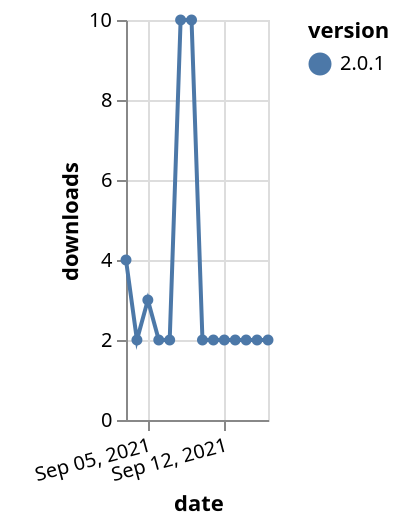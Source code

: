 {"$schema": "https://vega.github.io/schema/vega-lite/v5.json", "description": "A simple bar chart with embedded data.", "data": {"values": [{"date": "2021-09-03", "total": 4628, "delta": 4, "version": "2.0.1"}, {"date": "2021-09-04", "total": 4630, "delta": 2, "version": "2.0.1"}, {"date": "2021-09-05", "total": 4633, "delta": 3, "version": "2.0.1"}, {"date": "2021-09-06", "total": 4635, "delta": 2, "version": "2.0.1"}, {"date": "2021-09-07", "total": 4637, "delta": 2, "version": "2.0.1"}, {"date": "2021-09-08", "total": 4647, "delta": 10, "version": "2.0.1"}, {"date": "2021-09-09", "total": 4657, "delta": 10, "version": "2.0.1"}, {"date": "2021-09-10", "total": 4659, "delta": 2, "version": "2.0.1"}, {"date": "2021-09-11", "total": 4661, "delta": 2, "version": "2.0.1"}, {"date": "2021-09-12", "total": 4663, "delta": 2, "version": "2.0.1"}, {"date": "2021-09-13", "total": 4665, "delta": 2, "version": "2.0.1"}, {"date": "2021-09-14", "total": 4667, "delta": 2, "version": "2.0.1"}, {"date": "2021-09-15", "total": 4669, "delta": 2, "version": "2.0.1"}, {"date": "2021-09-16", "total": 4671, "delta": 2, "version": "2.0.1"}]}, "width": "container", "mark": {"type": "line", "point": {"filled": true}}, "encoding": {"x": {"field": "date", "type": "temporal", "timeUnit": "yearmonthdate", "title": "date", "axis": {"labelAngle": -15}}, "y": {"field": "delta", "type": "quantitative", "title": "downloads"}, "color": {"field": "version", "type": "nominal"}, "tooltip": {"field": "delta"}}}
